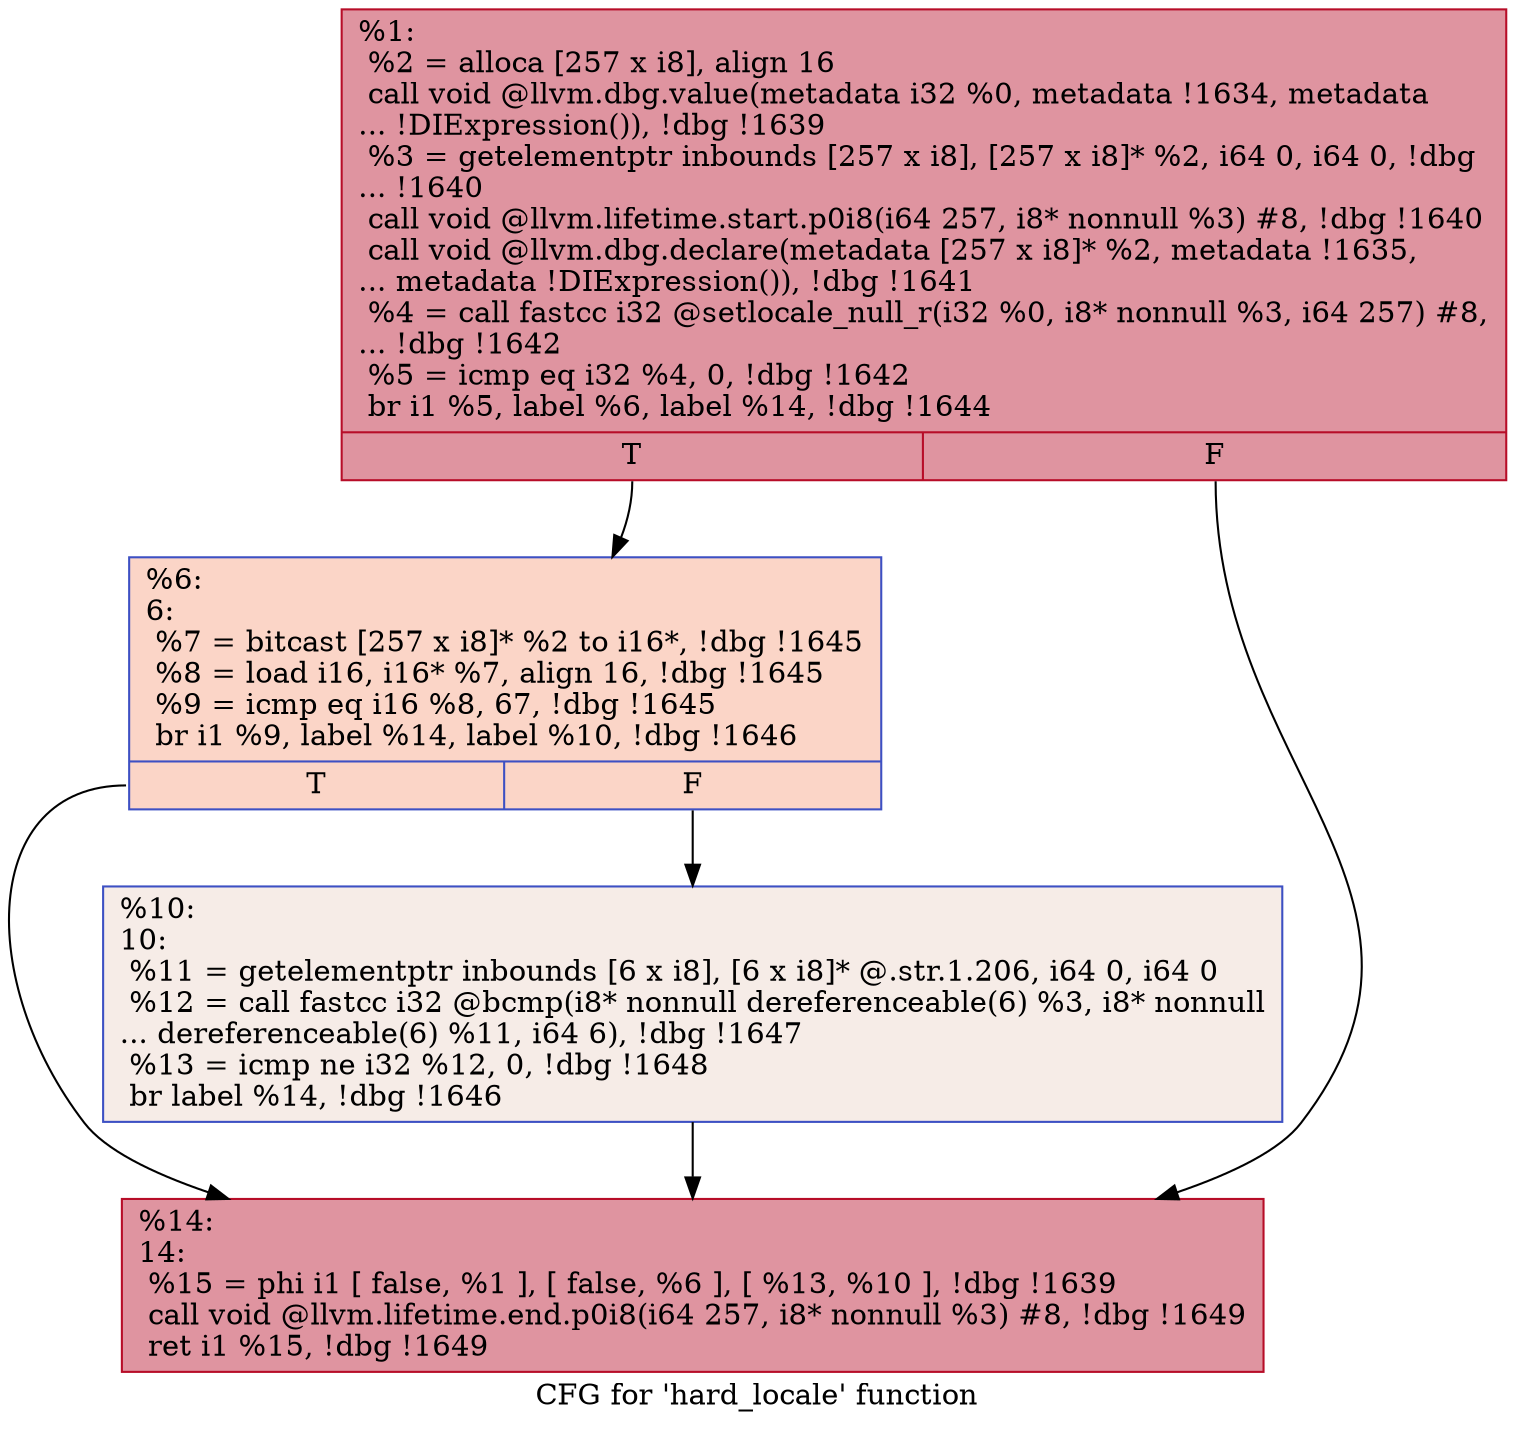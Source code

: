 digraph "CFG for 'hard_locale' function" {
	label="CFG for 'hard_locale' function";

	Node0x16e32f0 [shape=record,color="#b70d28ff", style=filled, fillcolor="#b70d2870",label="{%1:\l  %2 = alloca [257 x i8], align 16\l  call void @llvm.dbg.value(metadata i32 %0, metadata !1634, metadata\l... !DIExpression()), !dbg !1639\l  %3 = getelementptr inbounds [257 x i8], [257 x i8]* %2, i64 0, i64 0, !dbg\l... !1640\l  call void @llvm.lifetime.start.p0i8(i64 257, i8* nonnull %3) #8, !dbg !1640\l  call void @llvm.dbg.declare(metadata [257 x i8]* %2, metadata !1635,\l... metadata !DIExpression()), !dbg !1641\l  %4 = call fastcc i32 @setlocale_null_r(i32 %0, i8* nonnull %3, i64 257) #8,\l... !dbg !1642\l  %5 = icmp eq i32 %4, 0, !dbg !1642\l  br i1 %5, label %6, label %14, !dbg !1644\l|{<s0>T|<s1>F}}"];
	Node0x16e32f0:s0 -> Node0x16e3370;
	Node0x16e32f0:s1 -> Node0x16e3410;
	Node0x16e3370 [shape=record,color="#3d50c3ff", style=filled, fillcolor="#f5a08170",label="{%6:\l6:                                                \l  %7 = bitcast [257 x i8]* %2 to i16*, !dbg !1645\l  %8 = load i16, i16* %7, align 16, !dbg !1645\l  %9 = icmp eq i16 %8, 67, !dbg !1645\l  br i1 %9, label %14, label %10, !dbg !1646\l|{<s0>T|<s1>F}}"];
	Node0x16e3370:s0 -> Node0x16e3410;
	Node0x16e3370:s1 -> Node0x16e33c0;
	Node0x16e33c0 [shape=record,color="#3d50c3ff", style=filled, fillcolor="#ead5c970",label="{%10:\l10:                                               \l  %11 = getelementptr inbounds [6 x i8], [6 x i8]* @.str.1.206, i64 0, i64 0\l  %12 = call fastcc i32 @bcmp(i8* nonnull dereferenceable(6) %3, i8* nonnull\l... dereferenceable(6) %11, i64 6), !dbg !1647\l  %13 = icmp ne i32 %12, 0, !dbg !1648\l  br label %14, !dbg !1646\l}"];
	Node0x16e33c0 -> Node0x16e3410;
	Node0x16e3410 [shape=record,color="#b70d28ff", style=filled, fillcolor="#b70d2870",label="{%14:\l14:                                               \l  %15 = phi i1 [ false, %1 ], [ false, %6 ], [ %13, %10 ], !dbg !1639\l  call void @llvm.lifetime.end.p0i8(i64 257, i8* nonnull %3) #8, !dbg !1649\l  ret i1 %15, !dbg !1649\l}"];
}

